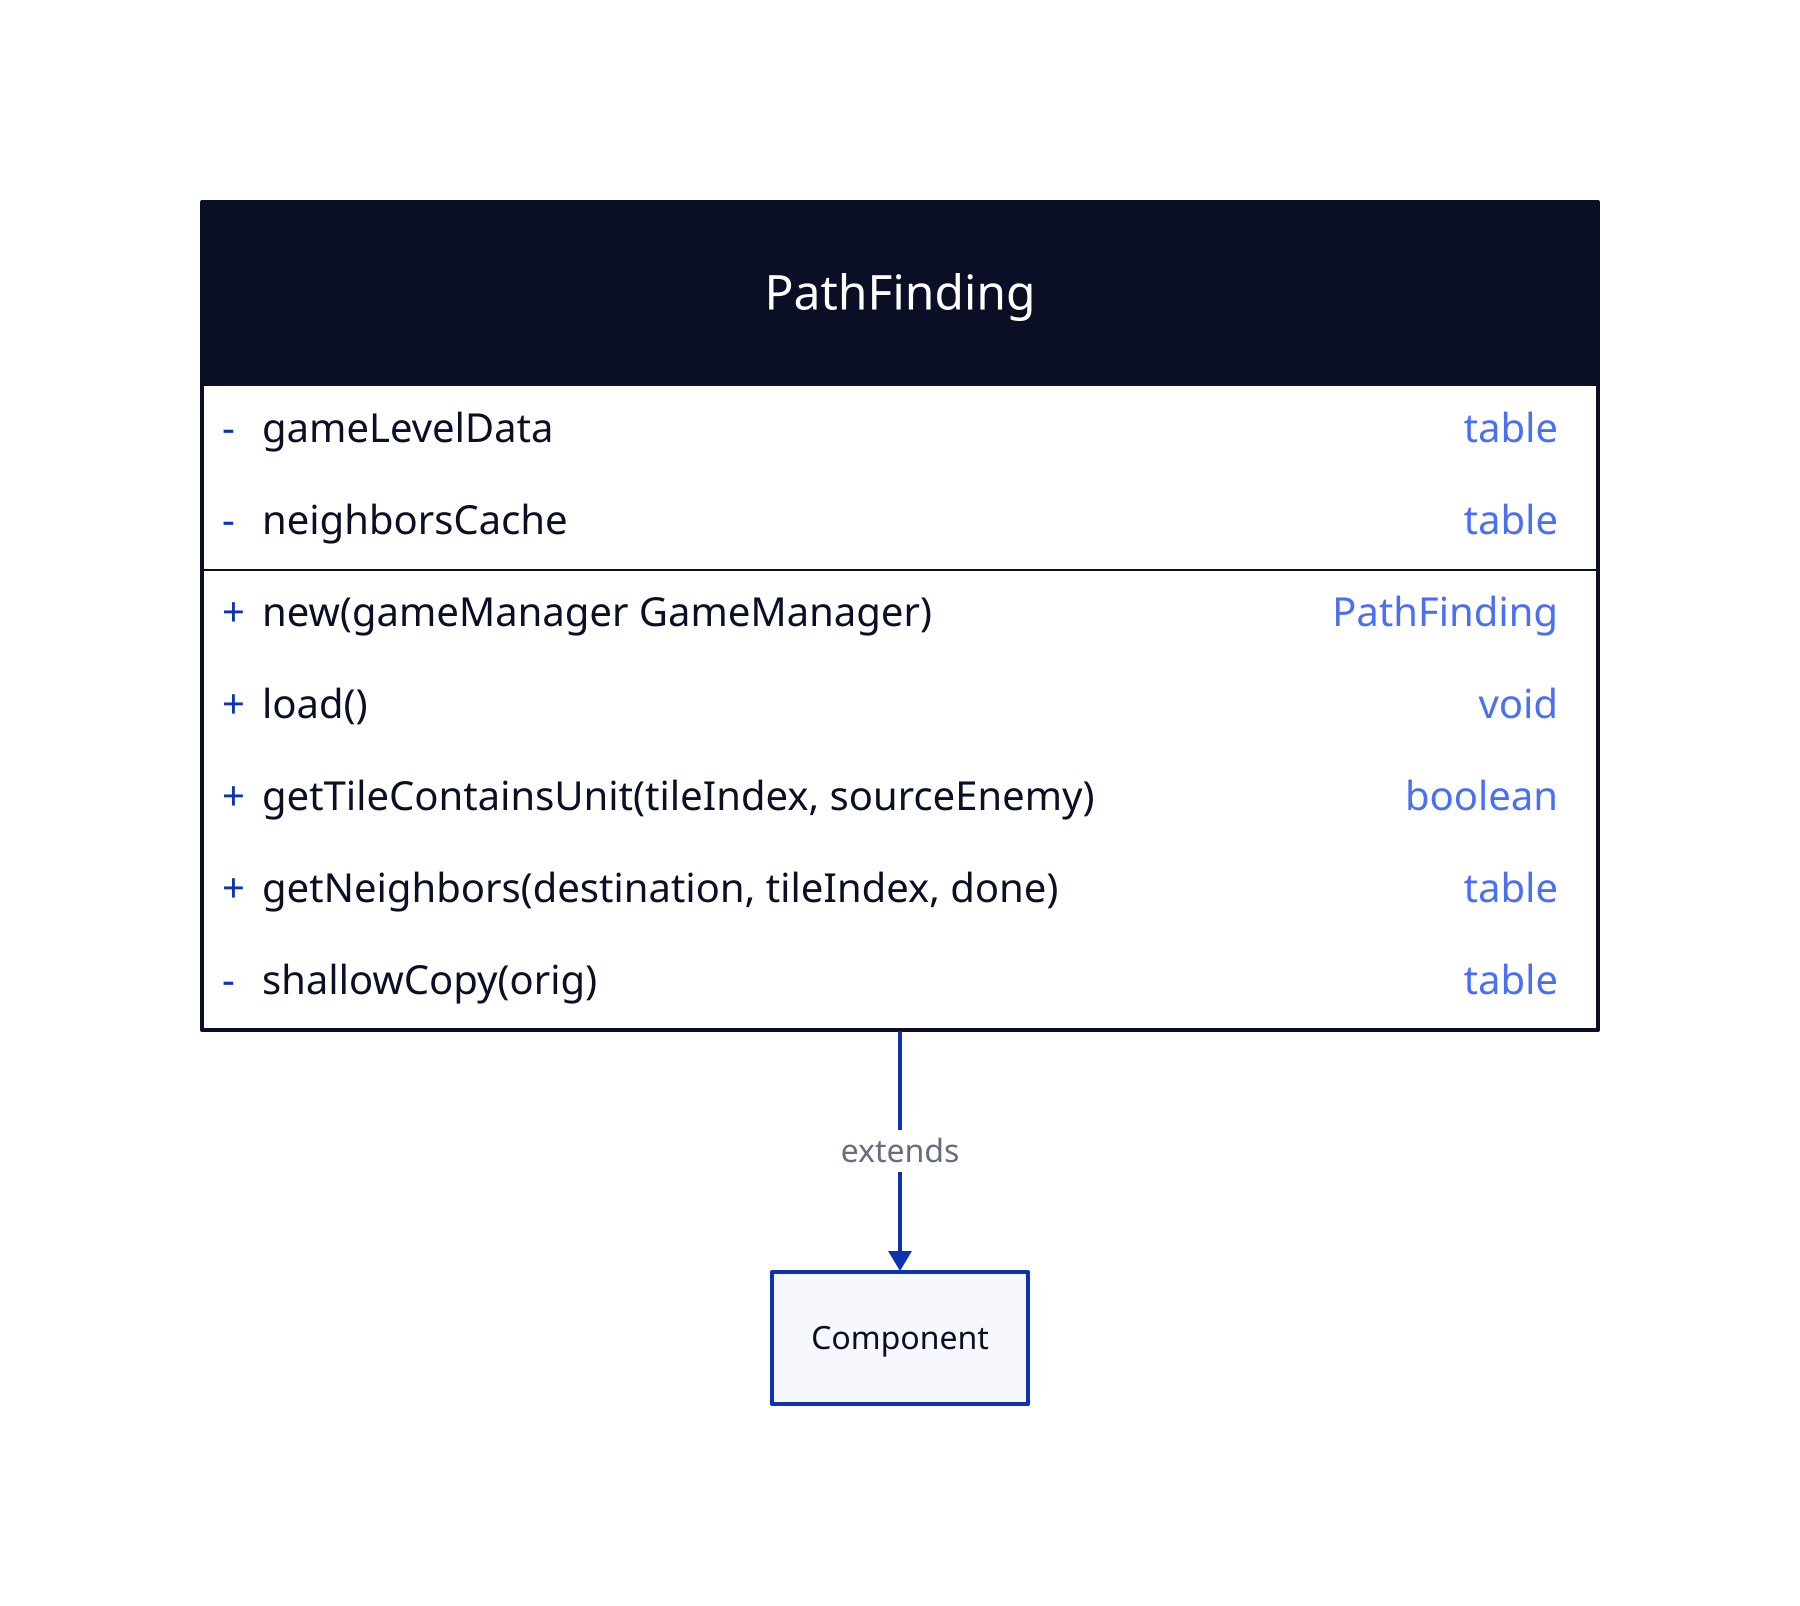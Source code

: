 PathFinding: {
  shape: class

  +new(gameManager GameManager): PathFinding

  -gameLevelData: table
  -neighborsCache: table

  +load(): void

  +getTileContainsUnit(tileIndex, sourceEnemy): boolean
  +getNeighbors(destination, tileIndex, done): table
  -shallowCopy(orig): table
}

PathFinding -> Component: extends
